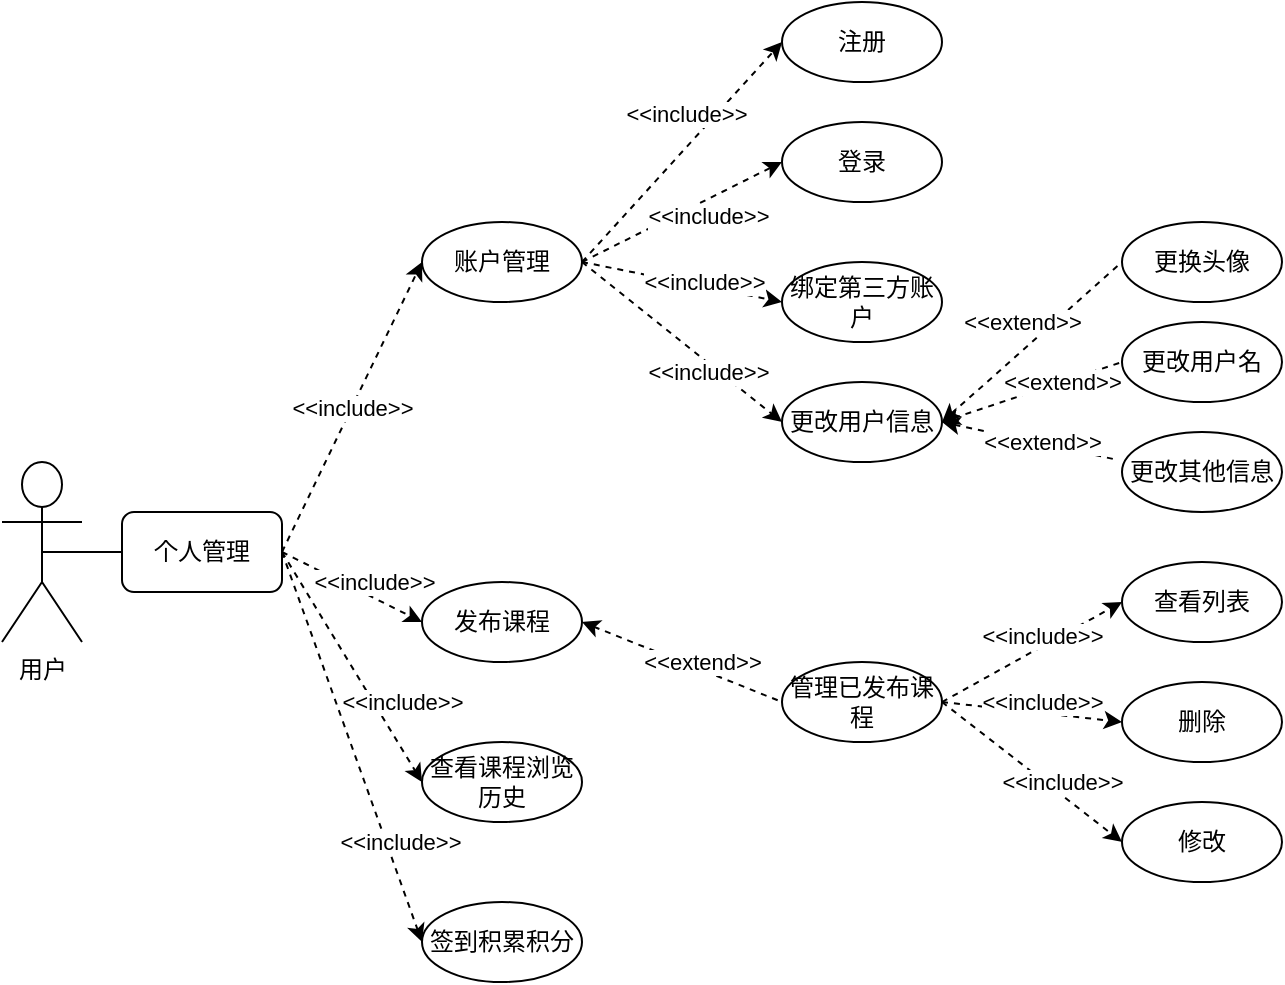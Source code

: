 <mxfile version="13.3.0" type="github">
  <diagram id="4WbnDxN287iUgR8xs6Hp" name="第 1 页">
    <mxGraphModel dx="460" dy="776" grid="1" gridSize="10" guides="1" tooltips="1" connect="1" arrows="1" fold="1" page="1" pageScale="1" pageWidth="827" pageHeight="1169" math="0" shadow="0">
      <root>
        <mxCell id="0" />
        <mxCell id="1" parent="0" />
        <mxCell id="_Q8EhHVZcNwwLPwxINLw-41" value="&amp;lt;&amp;lt;include&amp;gt;&amp;gt;" style="rounded=0;orthogonalLoop=1;jettySize=auto;exitX=1;exitY=0.5;exitDx=0;exitDy=0;entryX=0;entryY=0.5;entryDx=0;entryDy=0;html=1;endArrow=classic;dashed=1;" parent="1" source="yA0ouvQeFD9ly3XBQBOp-1" edge="1">
          <mxGeometry relative="1" as="geometry">
            <mxPoint x="220" y="200" as="targetPoint" />
          </mxGeometry>
        </mxCell>
        <mxCell id="_Q8EhHVZcNwwLPwxINLw-42" style="rounded=0;orthogonalLoop=1;jettySize=auto;html=1;exitX=1;exitY=0.5;exitDx=0;exitDy=0;entryX=0;entryY=0.5;entryDx=0;entryDy=0;endArrow=classic;dashed=1;" parent="1" source="yA0ouvQeFD9ly3XBQBOp-1" edge="1">
          <mxGeometry relative="1" as="geometry">
            <mxPoint x="220" y="380" as="targetPoint" />
          </mxGeometry>
        </mxCell>
        <mxCell id="aJ6DohNiMsdnpgR9BI76-1" value="&amp;lt;&amp;lt;include&amp;gt;&amp;gt;" style="edgeLabel;html=1;align=center;verticalAlign=middle;resizable=0;points=[];" parent="_Q8EhHVZcNwwLPwxINLw-42" vertex="1" connectable="0">
          <mxGeometry x="0.326" y="-1" relative="1" as="geometry">
            <mxPoint y="-9.15" as="offset" />
          </mxGeometry>
        </mxCell>
        <mxCell id="_Q8EhHVZcNwwLPwxINLw-43" value="&amp;lt;&amp;lt;include&amp;gt;&amp;gt;" style="rounded=0;orthogonalLoop=1;jettySize=auto;html=1;exitX=1;exitY=0.5;exitDx=0;exitDy=0;entryX=0;entryY=0.5;entryDx=0;entryDy=0;endArrow=classic;dashed=1;" parent="1" source="yA0ouvQeFD9ly3XBQBOp-1" edge="1">
          <mxGeometry x="0.415" y="12" relative="1" as="geometry">
            <mxPoint x="220" y="460" as="targetPoint" />
            <mxPoint as="offset" />
          </mxGeometry>
        </mxCell>
        <mxCell id="_Q8EhHVZcNwwLPwxINLw-44" value="&amp;lt;&amp;lt;include&amp;gt;&amp;gt;" style="rounded=0;orthogonalLoop=1;jettySize=auto;html=1;exitX=1;exitY=0.5;exitDx=0;exitDy=0;entryX=0;entryY=0.5;entryDx=0;entryDy=0;endArrow=classic;dashed=1;" parent="1" source="yA0ouvQeFD9ly3XBQBOp-1" edge="1">
          <mxGeometry x="0.513" y="7" relative="1" as="geometry">
            <mxPoint x="220" y="540" as="targetPoint" />
            <mxPoint as="offset" />
          </mxGeometry>
        </mxCell>
        <mxCell id="yA0ouvQeFD9ly3XBQBOp-2" style="edgeStyle=none;rounded=0;orthogonalLoop=1;jettySize=auto;html=1;exitX=0.5;exitY=0.5;exitDx=0;exitDy=0;exitPerimeter=0;entryX=0;entryY=0.5;entryDx=0;entryDy=0;endArrow=none;endFill=0;" parent="1" source="_Q8EhHVZcNwwLPwxINLw-6" target="yA0ouvQeFD9ly3XBQBOp-1" edge="1">
          <mxGeometry relative="1" as="geometry" />
        </mxCell>
        <mxCell id="_Q8EhHVZcNwwLPwxINLw-6" value="用户" style="shape=umlActor;verticalLabelPosition=bottom;labelBackgroundColor=#ffffff;verticalAlign=top;html=1;outlineConnect=0;" parent="1" vertex="1">
          <mxGeometry x="10" y="300" width="40" height="90" as="geometry" />
        </mxCell>
        <mxCell id="_Q8EhHVZcNwwLPwxINLw-45" style="rounded=0;orthogonalLoop=1;jettySize=auto;html=1;exitX=1;exitY=0.5;exitDx=0;exitDy=0;entryX=0;entryY=0.5;entryDx=0;entryDy=0;dashed=1;" parent="1" edge="1">
          <mxGeometry relative="1" as="geometry">
            <mxPoint x="300" y="200" as="sourcePoint" />
            <mxPoint x="400" y="90" as="targetPoint" />
          </mxGeometry>
        </mxCell>
        <mxCell id="_Q8EhHVZcNwwLPwxINLw-76" value="&amp;lt;&amp;lt;include&amp;gt;&amp;gt;" style="edgeLabel;html=1;align=center;verticalAlign=middle;resizable=0;points=[];" parent="_Q8EhHVZcNwwLPwxINLw-45" vertex="1" connectable="0">
          <mxGeometry x="-0.207" y="1" relative="1" as="geometry">
            <mxPoint x="13.29" y="-30.1" as="offset" />
          </mxGeometry>
        </mxCell>
        <mxCell id="_Q8EhHVZcNwwLPwxINLw-46" style="rounded=0;orthogonalLoop=1;jettySize=auto;html=1;exitX=1;exitY=0.5;exitDx=0;exitDy=0;entryX=0;entryY=0.5;entryDx=0;entryDy=0;dashed=1;" parent="1" edge="1">
          <mxGeometry relative="1" as="geometry">
            <mxPoint x="300" y="200" as="sourcePoint" />
            <mxPoint x="400" y="150" as="targetPoint" />
          </mxGeometry>
        </mxCell>
        <mxCell id="_Q8EhHVZcNwwLPwxINLw-78" value="&amp;lt;&amp;lt;include&amp;gt;&amp;gt;" style="edgeLabel;html=1;align=center;verticalAlign=middle;resizable=0;points=[];" parent="_Q8EhHVZcNwwLPwxINLw-46" vertex="1" connectable="0">
          <mxGeometry x="-0.425" y="-2" relative="1" as="geometry">
            <mxPoint x="33.6" y="-10.46" as="offset" />
          </mxGeometry>
        </mxCell>
        <mxCell id="_Q8EhHVZcNwwLPwxINLw-47" style="orthogonalLoop=1;jettySize=auto;html=1;exitX=1;exitY=0.5;exitDx=0;exitDy=0;entryX=0;entryY=0.5;entryDx=0;entryDy=0;endArrow=classic;fontSize=11;rounded=0;dashed=1;" parent="1" edge="1">
          <mxGeometry relative="1" as="geometry">
            <mxPoint x="300" y="200" as="sourcePoint" />
            <mxPoint x="400" y="220" as="targetPoint" />
          </mxGeometry>
        </mxCell>
        <mxCell id="_Q8EhHVZcNwwLPwxINLw-79" value="&amp;lt;&amp;lt;include&amp;gt;&amp;gt;" style="edgeLabel;html=1;align=center;verticalAlign=middle;resizable=0;points=[];" parent="_Q8EhHVZcNwwLPwxINLw-47" vertex="1" connectable="0">
          <mxGeometry x="0.42" y="-2" relative="1" as="geometry">
            <mxPoint x="-10.21" y="-6.08" as="offset" />
          </mxGeometry>
        </mxCell>
        <mxCell id="_Q8EhHVZcNwwLPwxINLw-48" style="orthogonalLoop=1;jettySize=auto;html=1;exitX=1;exitY=0.5;exitDx=0;exitDy=0;entryX=0;entryY=0.5;entryDx=0;entryDy=0;endArrow=classic;fontSize=11;rounded=0;dashed=1;" parent="1" edge="1">
          <mxGeometry relative="1" as="geometry">
            <mxPoint x="300" y="200" as="sourcePoint" />
            <mxPoint x="400" y="280" as="targetPoint" />
          </mxGeometry>
        </mxCell>
        <mxCell id="_Q8EhHVZcNwwLPwxINLw-80" value="&amp;lt;&amp;lt;include&amp;gt;&amp;gt;" style="edgeLabel;html=1;align=center;verticalAlign=middle;resizable=0;points=[];" parent="_Q8EhHVZcNwwLPwxINLw-48" vertex="1" connectable="0">
          <mxGeometry x="0.296" y="-4" relative="1" as="geometry">
            <mxPoint as="offset" />
          </mxGeometry>
        </mxCell>
        <mxCell id="_Q8EhHVZcNwwLPwxINLw-52" style="rounded=0;orthogonalLoop=1;jettySize=auto;html=1;exitX=1;exitY=0.5;exitDx=0;exitDy=0;entryX=0;entryY=0.5;entryDx=0;entryDy=0;dashed=1;endFill=0;endArrow=none;startFill=1;startArrow=classic;" parent="1" edge="1">
          <mxGeometry relative="1" as="geometry">
            <mxPoint x="300" y="380" as="sourcePoint" />
            <mxPoint x="400" y="420" as="targetPoint" />
          </mxGeometry>
        </mxCell>
        <mxCell id="_Q8EhHVZcNwwLPwxINLw-82" value="&lt;span style=&quot;color: rgba(0 , 0 , 0 , 0) ; font-family: monospace ; font-size: 0px ; background-color: rgb(248 , 249 , 250)&quot;&gt;%3CmxGraphModel%3E%3Croot%3E%3CmxCell%20id%3D%220%22%2F%3E%3CmxCell%20id%3D%221%22%20parent%3D%220%22%2F%3E%3CmxCell%20id%3D%222%22%20style%3D%22rounded%3D0%3BorthogonalLoop%3D1%3BjettySize%3Dauto%3Bhtml%3D1%3BexitX%3D1%3BexitY%3D0.5%3BexitDx%3D0%3BexitDy%3D0%3BentryX%3D0%3BentryY%3D0.5%3BentryDx%3D0%3BentryDy%3D0%3Bdashed%3D1%3B%22%20edge%3D%221%22%20parent%3D%221%22%3E%3CmxGeometry%20relative%3D%221%22%20as%3D%22geometry%22%3E%3CmxPoint%20x%3D%22300%22%20y%3D%22380%22%20as%3D%22sourcePoint%22%2F%3E%3CmxPoint%20x%3D%22400%22%20y%3D%22340%22%20as%3D%22targetPoint%22%2F%3E%3C%2FmxGeometry%3E%3C%2FmxCell%3E%3CmxCell%20id%3D%223%22%20value%3D%22%26amp%3Blt%3B%26amp%3Blt%3Binclude%26amp%3Bgt%3B%26amp%3Bgt%3B%22%20style%3D%22edgeLabel%3Bhtml%3D1%3Balign%3Dcenter%3BverticalAlign%3Dmiddle%3Bresizable%3D0%3Bpoints%3D%5B%5D%3B%22%20vertex%3D%221%22%20connectable%3D%220%22%20parent%3D%222%22%3E%3CmxGeometry%20x%3D%22-0.44%22%20y%3D%222%22%20relative%3D%221%22%20as%3D%22geometry%22%3E%3CmxPoint%20x%3D%2217.31%22%20y%3D%22-10.05%22%20as%3D%22offset%22%2F%3E%3C%2FmxGeometry%3E%3C%2FmxCell%3E%3C%2Froot%3E%3C%2FmxGraphModel%3E《《&amp;lt;&lt;/span&gt;" style="edgeLabel;html=1;align=center;verticalAlign=middle;resizable=0;points=[];" parent="_Q8EhHVZcNwwLPwxINLw-52" vertex="1" connectable="0">
          <mxGeometry x="-0.4" relative="1" as="geometry">
            <mxPoint x="20.29" y="8.12" as="offset" />
          </mxGeometry>
        </mxCell>
        <mxCell id="yA0ouvQeFD9ly3XBQBOp-21" value="&amp;lt;&amp;lt;extend&amp;gt;&amp;gt;" style="edgeLabel;html=1;align=center;verticalAlign=middle;resizable=0;points=[];" parent="_Q8EhHVZcNwwLPwxINLw-52" vertex="1" connectable="0">
          <mxGeometry x="0.314" y="-2" relative="1" as="geometry">
            <mxPoint x="-5.18" y="-8.23" as="offset" />
          </mxGeometry>
        </mxCell>
        <mxCell id="_Q8EhHVZcNwwLPwxINLw-49" style="rounded=0;orthogonalLoop=1;jettySize=auto;html=1;exitX=1;exitY=0.5;exitDx=0;exitDy=0;entryX=0;entryY=0.5;entryDx=0;entryDy=0;dashed=1;endFill=0;endArrow=none;startFill=1;startArrow=classic;" parent="1" edge="1" target="yA0ouvQeFD9ly3XBQBOp-19">
          <mxGeometry relative="1" as="geometry">
            <mxPoint x="480" y="280" as="sourcePoint" />
            <mxPoint x="570" y="240" as="targetPoint" />
          </mxGeometry>
        </mxCell>
        <mxCell id="_Q8EhHVZcNwwLPwxINLw-83" value="&amp;lt;&amp;lt;extend&amp;gt;&amp;gt;" style="edgeLabel;html=1;align=center;verticalAlign=middle;resizable=0;points=[];" parent="_Q8EhHVZcNwwLPwxINLw-49" vertex="1" connectable="0">
          <mxGeometry x="0.547" y="3" relative="1" as="geometry">
            <mxPoint x="-28.23" y="13.61" as="offset" />
          </mxGeometry>
        </mxCell>
        <mxCell id="_Q8EhHVZcNwwLPwxINLw-50" style="rounded=0;orthogonalLoop=1;jettySize=auto;html=1;exitX=1;exitY=0.5;exitDx=0;exitDy=0;entryX=0;entryY=0.5;entryDx=0;entryDy=0;dashed=1;endFill=0;endArrow=none;startFill=1;startArrow=classic;" parent="1" edge="1" target="yA0ouvQeFD9ly3XBQBOp-20">
          <mxGeometry relative="1" as="geometry">
            <mxPoint x="480" y="280" as="sourcePoint" />
            <mxPoint x="570" y="300" as="targetPoint" />
          </mxGeometry>
        </mxCell>
        <mxCell id="_Q8EhHVZcNwwLPwxINLw-101" value="&amp;lt;&amp;lt;extend&amp;gt;&amp;gt;" style="edgeLabel;html=1;align=center;verticalAlign=middle;resizable=0;points=[];" parent="_Q8EhHVZcNwwLPwxINLw-50" vertex="1" connectable="0">
          <mxGeometry x="-0.447" y="-1" relative="1" as="geometry">
            <mxPoint x="35.02" y="-12.73" as="offset" />
          </mxGeometry>
        </mxCell>
        <mxCell id="_Q8EhHVZcNwwLPwxINLw-54" style="rounded=0;orthogonalLoop=1;jettySize=auto;html=1;exitX=1;exitY=0.5;exitDx=0;exitDy=0;entryX=0;entryY=0.5;entryDx=0;entryDy=0;dashed=1;" parent="1" edge="1">
          <mxGeometry relative="1" as="geometry">
            <mxPoint x="480" y="420" as="sourcePoint" />
            <mxPoint x="570" y="370" as="targetPoint" />
          </mxGeometry>
        </mxCell>
        <mxCell id="_Q8EhHVZcNwwLPwxINLw-84" value="&amp;lt;&amp;lt;include&amp;gt;&amp;gt;" style="edgeLabel;html=1;align=center;verticalAlign=middle;resizable=0;points=[];" parent="_Q8EhHVZcNwwLPwxINLw-54" vertex="1" connectable="0">
          <mxGeometry x="0.36" relative="1" as="geometry">
            <mxPoint x="-11.14" y="0.57" as="offset" />
          </mxGeometry>
        </mxCell>
        <mxCell id="_Q8EhHVZcNwwLPwxINLw-55" style="rounded=0;orthogonalLoop=1;jettySize=auto;html=1;exitX=1;exitY=0.5;exitDx=0;exitDy=0;entryX=0;entryY=0.5;entryDx=0;entryDy=0;dashed=1;endArrow=classic;" parent="1" edge="1">
          <mxGeometry relative="1" as="geometry">
            <mxPoint x="480" y="420" as="sourcePoint" />
            <mxPoint x="570" y="430" as="targetPoint" />
          </mxGeometry>
        </mxCell>
        <mxCell id="_Q8EhHVZcNwwLPwxINLw-85" value="&amp;lt;&amp;lt;include&amp;gt;&amp;gt;" style="edgeLabel;html=1;align=center;verticalAlign=middle;resizable=0;points=[];" parent="_Q8EhHVZcNwwLPwxINLw-55" vertex="1" connectable="0">
          <mxGeometry x="0.68" y="-1" relative="1" as="geometry">
            <mxPoint x="-25.42" y="-9.39" as="offset" />
          </mxGeometry>
        </mxCell>
        <mxCell id="_Q8EhHVZcNwwLPwxINLw-56" style="rounded=0;orthogonalLoop=1;jettySize=auto;html=1;exitX=1;exitY=0.5;exitDx=0;exitDy=0;entryX=0;entryY=0.5;entryDx=0;entryDy=0;dashed=1;endArrow=classic;" parent="1" edge="1">
          <mxGeometry relative="1" as="geometry">
            <mxPoint x="480" y="420" as="sourcePoint" />
            <mxPoint x="570" y="490" as="targetPoint" />
          </mxGeometry>
        </mxCell>
        <mxCell id="_Q8EhHVZcNwwLPwxINLw-86" value="&amp;lt;&amp;lt;include&amp;gt;&amp;gt;" style="edgeLabel;html=1;align=center;verticalAlign=middle;resizable=0;points=[];" parent="_Q8EhHVZcNwwLPwxINLw-56" vertex="1" connectable="0">
          <mxGeometry x="0.328" y="1" relative="1" as="geometry">
            <mxPoint x="-0.6" y="-5.87" as="offset" />
          </mxGeometry>
        </mxCell>
        <mxCell id="yA0ouvQeFD9ly3XBQBOp-1" value="个人管理" style="rounded=1;whiteSpace=wrap;html=1;" parent="1" vertex="1">
          <mxGeometry x="70" y="325" width="80" height="40" as="geometry" />
        </mxCell>
        <mxCell id="yA0ouvQeFD9ly3XBQBOp-4" value="账户管理" style="ellipse;whiteSpace=wrap;html=1;rounded=1;gradientColor=#ffffff;" parent="1" vertex="1">
          <mxGeometry x="220" y="180" width="80" height="40" as="geometry" />
        </mxCell>
        <mxCell id="yA0ouvQeFD9ly3XBQBOp-6" value="发布课程" style="ellipse;whiteSpace=wrap;html=1;rounded=1;gradientColor=#ffffff;" parent="1" vertex="1">
          <mxGeometry x="220" y="360" width="80" height="40" as="geometry" />
        </mxCell>
        <mxCell id="yA0ouvQeFD9ly3XBQBOp-7" value="查看课程浏览历史" style="ellipse;whiteSpace=wrap;html=1;rounded=1;gradientColor=#ffffff;" parent="1" vertex="1">
          <mxGeometry x="220" y="440" width="80" height="40" as="geometry" />
        </mxCell>
        <mxCell id="yA0ouvQeFD9ly3XBQBOp-8" value="签到积累积分" style="ellipse;whiteSpace=wrap;html=1;rounded=1;gradientColor=#ffffff;" parent="1" vertex="1">
          <mxGeometry x="220" y="520" width="80" height="40" as="geometry" />
        </mxCell>
        <mxCell id="yA0ouvQeFD9ly3XBQBOp-9" value="注册" style="ellipse;whiteSpace=wrap;html=1;rounded=1;gradientColor=#ffffff;" parent="1" vertex="1">
          <mxGeometry x="400" y="70" width="80" height="40" as="geometry" />
        </mxCell>
        <mxCell id="yA0ouvQeFD9ly3XBQBOp-10" value="登录" style="ellipse;whiteSpace=wrap;html=1;rounded=1;gradientColor=#ffffff;" parent="1" vertex="1">
          <mxGeometry x="400" y="130" width="80" height="40" as="geometry" />
        </mxCell>
        <mxCell id="yA0ouvQeFD9ly3XBQBOp-11" value="绑定第三方账户" style="ellipse;whiteSpace=wrap;html=1;rounded=1;gradientColor=#ffffff;" parent="1" vertex="1">
          <mxGeometry x="400" y="200" width="80" height="40" as="geometry" />
        </mxCell>
        <mxCell id="yA0ouvQeFD9ly3XBQBOp-12" value="更改用户信息" style="ellipse;whiteSpace=wrap;html=1;rounded=1;gradientColor=#ffffff;" parent="1" vertex="1">
          <mxGeometry x="400" y="260" width="80" height="40" as="geometry" />
        </mxCell>
        <mxCell id="yA0ouvQeFD9ly3XBQBOp-14" value="管理已发布课程" style="ellipse;whiteSpace=wrap;html=1;rounded=1;gradientColor=#ffffff;" parent="1" vertex="1">
          <mxGeometry x="400" y="400" width="80" height="40" as="geometry" />
        </mxCell>
        <mxCell id="yA0ouvQeFD9ly3XBQBOp-15" value="查看列表" style="ellipse;whiteSpace=wrap;html=1;rounded=1;gradientColor=#ffffff;" parent="1" vertex="1">
          <mxGeometry x="570" y="350" width="80" height="40" as="geometry" />
        </mxCell>
        <mxCell id="yA0ouvQeFD9ly3XBQBOp-16" value="删除" style="ellipse;whiteSpace=wrap;html=1;rounded=1;gradientColor=#ffffff;" parent="1" vertex="1">
          <mxGeometry x="570" y="410" width="80" height="40" as="geometry" />
        </mxCell>
        <mxCell id="yA0ouvQeFD9ly3XBQBOp-17" value="修改" style="ellipse;whiteSpace=wrap;html=1;rounded=1;gradientColor=#ffffff;" parent="1" vertex="1">
          <mxGeometry x="570" y="470" width="80" height="40" as="geometry" />
        </mxCell>
        <mxCell id="yA0ouvQeFD9ly3XBQBOp-19" value="更换头像" style="ellipse;whiteSpace=wrap;html=1;rounded=1;gradientColor=#ffffff;" parent="1" vertex="1">
          <mxGeometry x="570" y="180" width="80" height="40" as="geometry" />
        </mxCell>
        <mxCell id="yA0ouvQeFD9ly3XBQBOp-20" value="更改用户名" style="ellipse;whiteSpace=wrap;html=1;rounded=1;gradientColor=#ffffff;" parent="1" vertex="1">
          <mxGeometry x="570" y="230" width="80" height="40" as="geometry" />
        </mxCell>
        <mxCell id="vfofbVD8pyboMp7JpdKn-1" style="rounded=0;orthogonalLoop=1;jettySize=auto;html=1;exitX=1;exitY=0.5;exitDx=0;exitDy=0;entryX=-0.025;entryY=0.35;entryDx=0;entryDy=0;dashed=1;endFill=0;endArrow=none;startFill=1;startArrow=classic;entryPerimeter=0;" edge="1" parent="1" source="yA0ouvQeFD9ly3XBQBOp-12" target="vfofbVD8pyboMp7JpdKn-3">
          <mxGeometry relative="1" as="geometry">
            <mxPoint x="490" y="290" as="sourcePoint" />
            <mxPoint x="580" y="310" as="targetPoint" />
          </mxGeometry>
        </mxCell>
        <mxCell id="vfofbVD8pyboMp7JpdKn-2" value="&amp;lt;&amp;lt;extend&amp;gt;&amp;gt;" style="edgeLabel;html=1;align=center;verticalAlign=middle;resizable=0;points=[];" vertex="1" connectable="0" parent="vfofbVD8pyboMp7JpdKn-1">
          <mxGeometry x="-0.447" y="-1" relative="1" as="geometry">
            <mxPoint x="25.77" y="3.6" as="offset" />
          </mxGeometry>
        </mxCell>
        <mxCell id="vfofbVD8pyboMp7JpdKn-3" value="更改其他信息" style="ellipse;whiteSpace=wrap;html=1;rounded=1;gradientColor=#ffffff;" vertex="1" parent="1">
          <mxGeometry x="570" y="285" width="80" height="40" as="geometry" />
        </mxCell>
      </root>
    </mxGraphModel>
  </diagram>
</mxfile>
